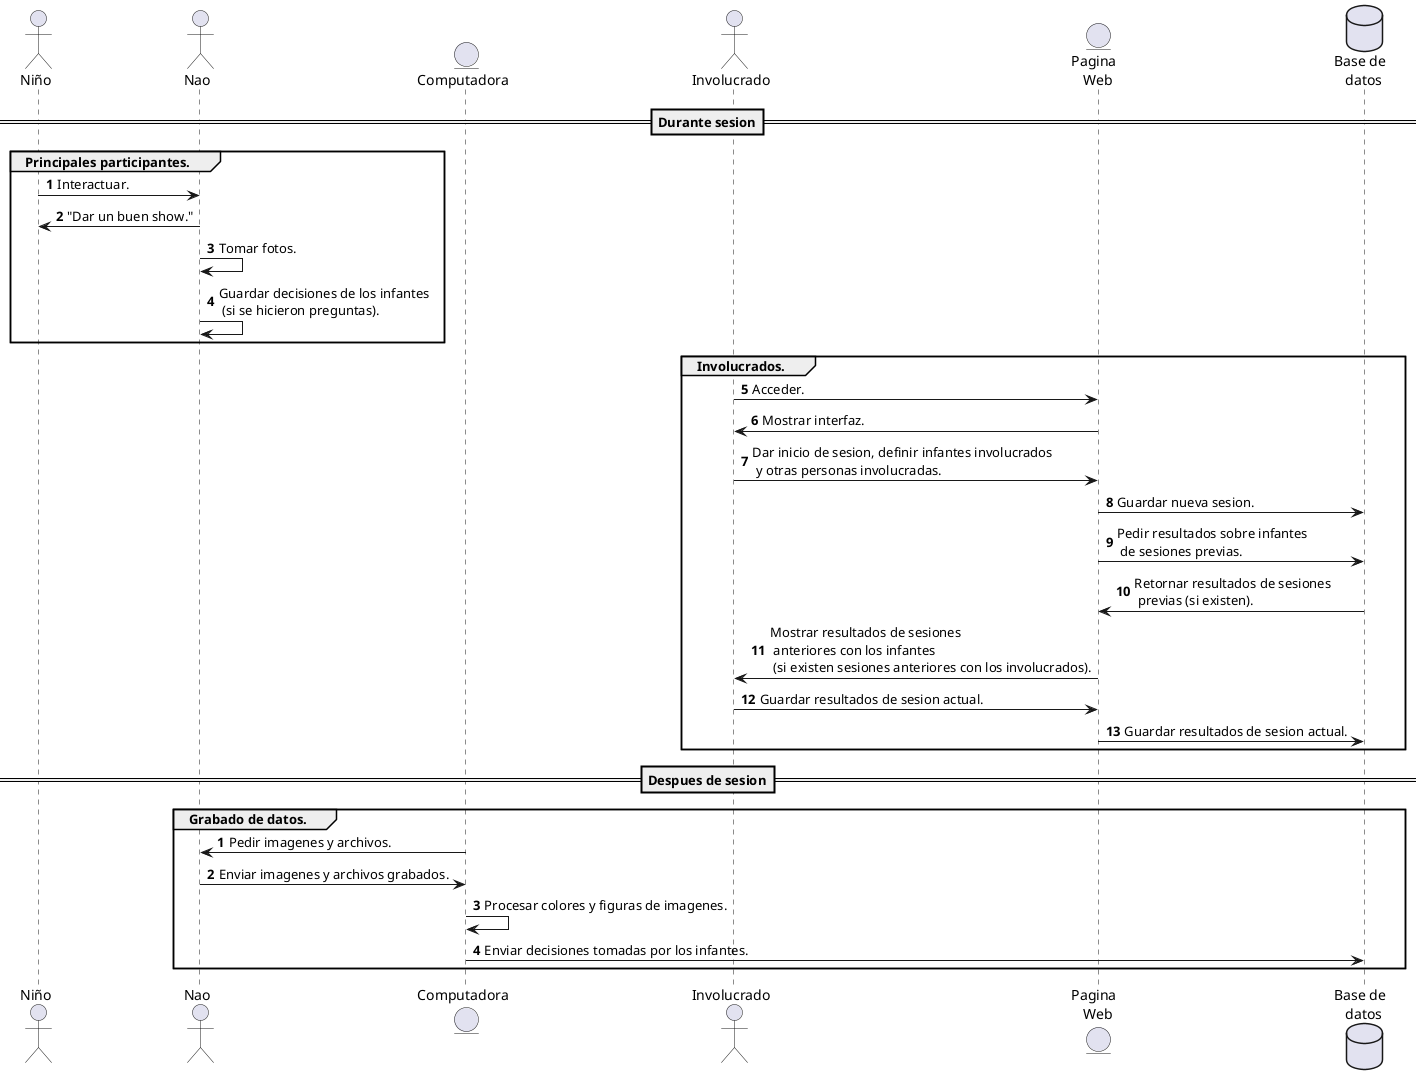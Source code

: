 @startuml
' Participantes.
actor "Niño" as ni
actor "Nao" as nao
entity "Computadora" as com
actor "Involucrado" as inv
entity "Pagina \n Web" as pw
database "Base de \n datos" as bd

==Durante sesion==
autonumber
group Principales participantes.
	ni -> nao : Interactuar.
	nao -> ni : "Dar un buen show."
	nao -> nao : Tomar fotos.
	nao -> nao : Guardar decisiones de los infantes \n (si se hicieron preguntas).
end

group Involucrados.
	inv -> pw : Acceder.
	pw -> inv : Mostrar interfaz.
	inv -> pw : Dar inicio de sesion, definir infantes involucrados \n y otras personas involucradas.
	pw -> bd : Guardar nueva sesion.
	pw -> bd : Pedir resultados sobre infantes \n de sesiones previas.
	bd -> pw : Retornar resultados de sesiones \n previas (si existen).
	pw -> inv : Mostrar resultados de sesiones \n anteriores con los infantes \n (si existen sesiones anteriores con los involucrados).
	inv -> pw : Guardar resultados de sesion actual.
	pw -> bd : Guardar resultados de sesion actual.
end

==Despues de sesion==
autonumber
group Grabado de datos.
	com -> nao : Pedir imagenes y archivos.
	nao -> com : Enviar imagenes y archivos grabados.
	com -> com : Procesar colores y figuras de imagenes.
	com -> bd : Enviar decisiones tomadas por los infantes.
end

@enduml
